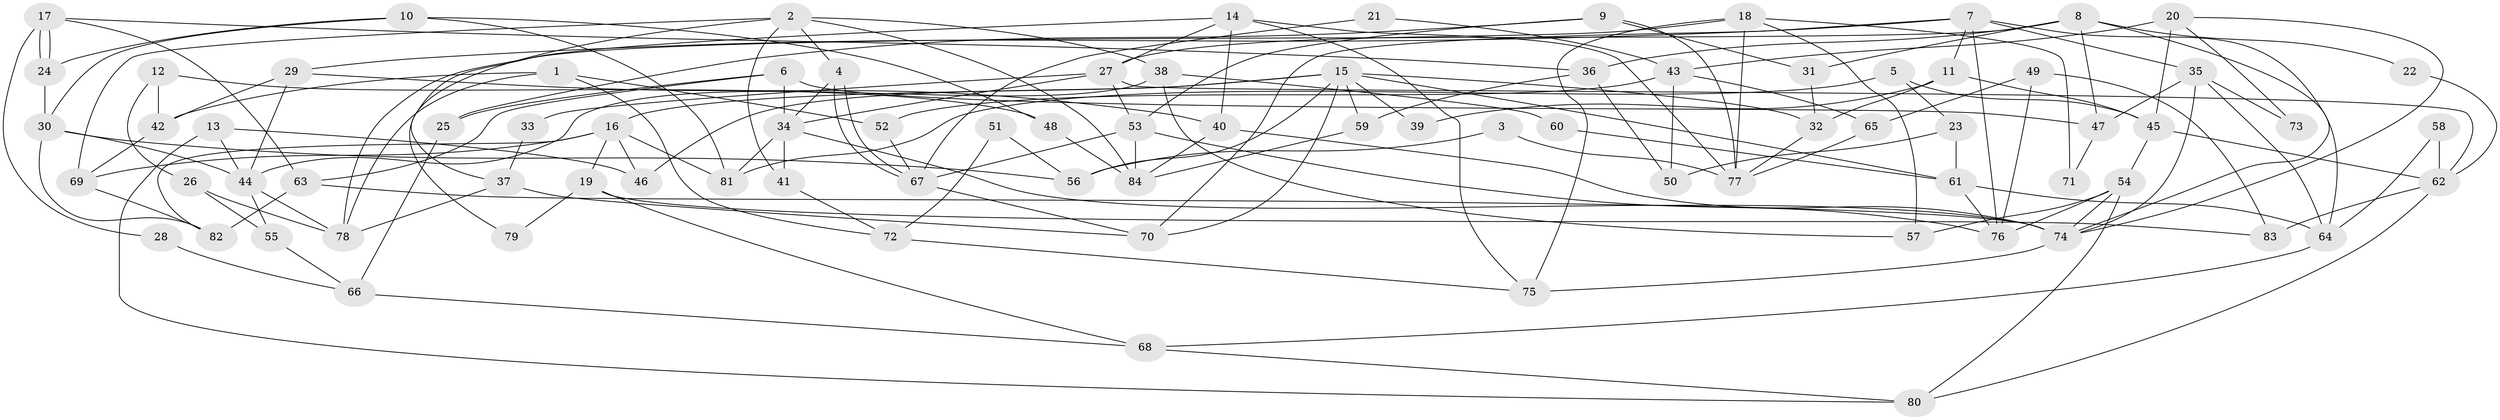 // Generated by graph-tools (version 1.1) at 2025/01/03/09/25 03:01:57]
// undirected, 84 vertices, 168 edges
graph export_dot {
graph [start="1"]
  node [color=gray90,style=filled];
  1;
  2;
  3;
  4;
  5;
  6;
  7;
  8;
  9;
  10;
  11;
  12;
  13;
  14;
  15;
  16;
  17;
  18;
  19;
  20;
  21;
  22;
  23;
  24;
  25;
  26;
  27;
  28;
  29;
  30;
  31;
  32;
  33;
  34;
  35;
  36;
  37;
  38;
  39;
  40;
  41;
  42;
  43;
  44;
  45;
  46;
  47;
  48;
  49;
  50;
  51;
  52;
  53;
  54;
  55;
  56;
  57;
  58;
  59;
  60;
  61;
  62;
  63;
  64;
  65;
  66;
  67;
  68;
  69;
  70;
  71;
  72;
  73;
  74;
  75;
  76;
  77;
  78;
  79;
  80;
  81;
  82;
  83;
  84;
  1 -- 78;
  1 -- 42;
  1 -- 52;
  1 -- 72;
  2 -- 37;
  2 -- 84;
  2 -- 4;
  2 -- 38;
  2 -- 41;
  2 -- 69;
  3 -- 56;
  3 -- 77;
  4 -- 67;
  4 -- 67;
  4 -- 34;
  5 -- 45;
  5 -- 81;
  5 -- 23;
  6 -- 63;
  6 -- 34;
  6 -- 25;
  6 -- 47;
  7 -- 76;
  7 -- 35;
  7 -- 11;
  7 -- 29;
  7 -- 64;
  7 -- 70;
  8 -- 74;
  8 -- 36;
  8 -- 22;
  8 -- 31;
  8 -- 47;
  8 -- 78;
  9 -- 77;
  9 -- 31;
  9 -- 25;
  9 -- 53;
  10 -- 48;
  10 -- 24;
  10 -- 30;
  10 -- 81;
  11 -- 45;
  11 -- 32;
  11 -- 39;
  12 -- 26;
  12 -- 42;
  12 -- 48;
  13 -- 46;
  13 -- 80;
  13 -- 44;
  14 -- 27;
  14 -- 77;
  14 -- 40;
  14 -- 75;
  14 -- 79;
  15 -- 16;
  15 -- 70;
  15 -- 32;
  15 -- 39;
  15 -- 46;
  15 -- 56;
  15 -- 59;
  15 -- 61;
  16 -- 69;
  16 -- 19;
  16 -- 46;
  16 -- 81;
  16 -- 82;
  17 -- 24;
  17 -- 24;
  17 -- 63;
  17 -- 28;
  17 -- 36;
  18 -- 57;
  18 -- 75;
  18 -- 27;
  18 -- 71;
  18 -- 77;
  19 -- 83;
  19 -- 68;
  19 -- 79;
  20 -- 43;
  20 -- 74;
  20 -- 45;
  20 -- 73;
  21 -- 67;
  21 -- 43;
  22 -- 62;
  23 -- 61;
  23 -- 50;
  24 -- 30;
  25 -- 66;
  26 -- 78;
  26 -- 55;
  27 -- 34;
  27 -- 33;
  27 -- 53;
  27 -- 62;
  28 -- 66;
  29 -- 40;
  29 -- 42;
  29 -- 44;
  30 -- 44;
  30 -- 56;
  30 -- 82;
  31 -- 32;
  32 -- 77;
  33 -- 37;
  34 -- 81;
  34 -- 41;
  34 -- 74;
  35 -- 47;
  35 -- 74;
  35 -- 64;
  35 -- 73;
  36 -- 59;
  36 -- 50;
  37 -- 78;
  37 -- 70;
  38 -- 44;
  38 -- 57;
  38 -- 60;
  40 -- 74;
  40 -- 84;
  41 -- 72;
  42 -- 69;
  43 -- 52;
  43 -- 50;
  43 -- 65;
  44 -- 55;
  44 -- 78;
  45 -- 54;
  45 -- 62;
  47 -- 71;
  48 -- 84;
  49 -- 65;
  49 -- 76;
  49 -- 83;
  51 -- 72;
  51 -- 56;
  52 -- 67;
  53 -- 67;
  53 -- 76;
  53 -- 84;
  54 -- 76;
  54 -- 74;
  54 -- 57;
  54 -- 80;
  55 -- 66;
  58 -- 62;
  58 -- 64;
  59 -- 84;
  60 -- 61;
  61 -- 64;
  61 -- 76;
  62 -- 80;
  62 -- 83;
  63 -- 82;
  63 -- 74;
  64 -- 68;
  65 -- 77;
  66 -- 68;
  67 -- 70;
  68 -- 80;
  69 -- 82;
  72 -- 75;
  74 -- 75;
}
